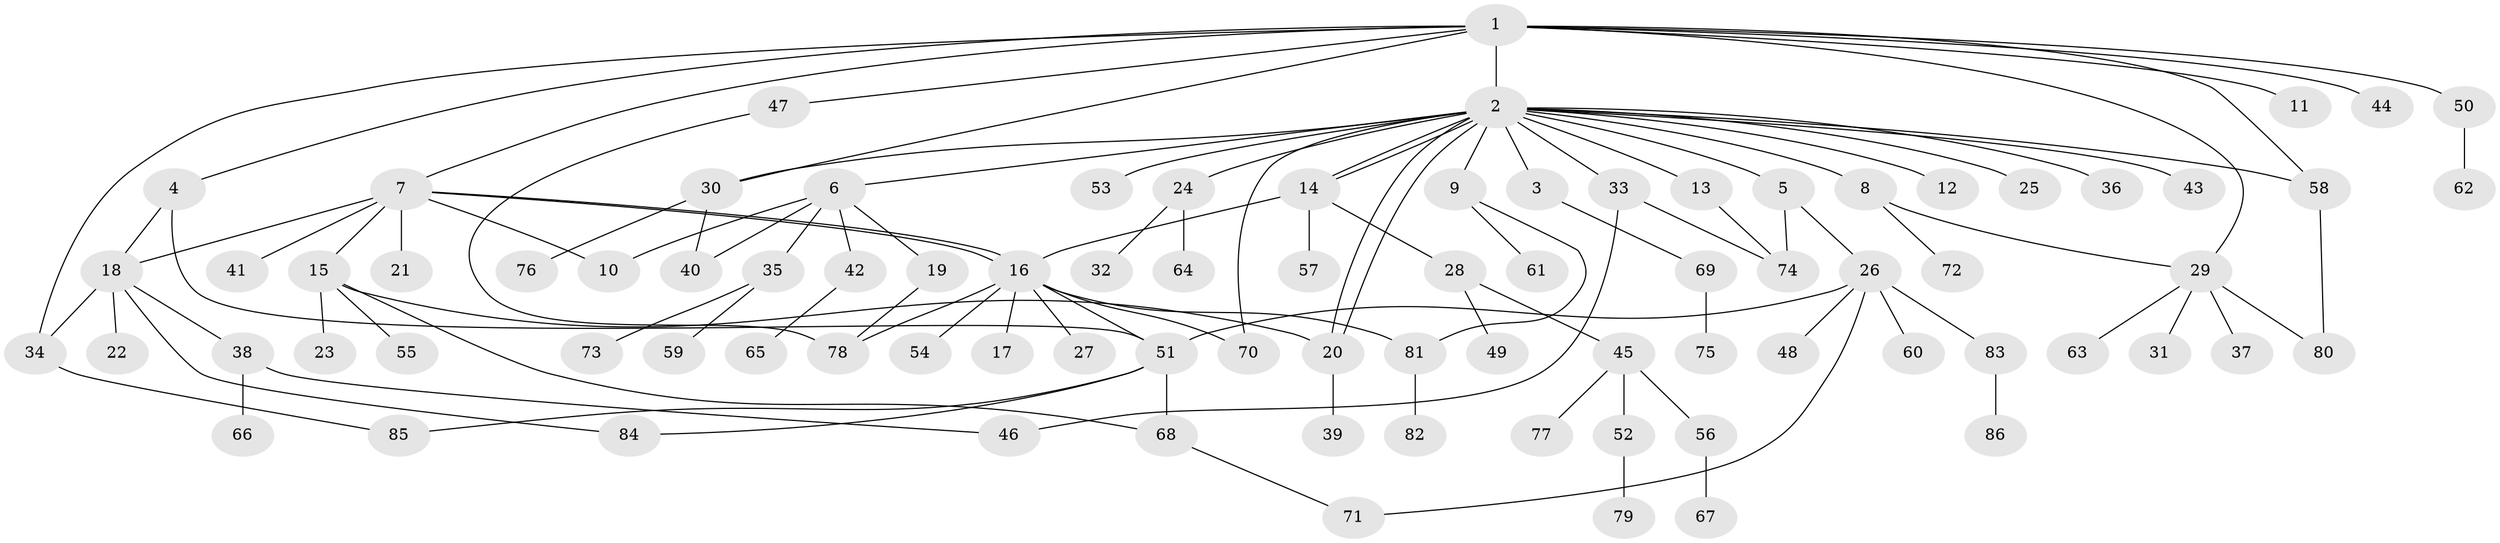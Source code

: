 // Generated by graph-tools (version 1.1) at 2025/11/02/27/25 16:11:12]
// undirected, 86 vertices, 111 edges
graph export_dot {
graph [start="1"]
  node [color=gray90,style=filled];
  1;
  2;
  3;
  4;
  5;
  6;
  7;
  8;
  9;
  10;
  11;
  12;
  13;
  14;
  15;
  16;
  17;
  18;
  19;
  20;
  21;
  22;
  23;
  24;
  25;
  26;
  27;
  28;
  29;
  30;
  31;
  32;
  33;
  34;
  35;
  36;
  37;
  38;
  39;
  40;
  41;
  42;
  43;
  44;
  45;
  46;
  47;
  48;
  49;
  50;
  51;
  52;
  53;
  54;
  55;
  56;
  57;
  58;
  59;
  60;
  61;
  62;
  63;
  64;
  65;
  66;
  67;
  68;
  69;
  70;
  71;
  72;
  73;
  74;
  75;
  76;
  77;
  78;
  79;
  80;
  81;
  82;
  83;
  84;
  85;
  86;
  1 -- 2;
  1 -- 4;
  1 -- 7;
  1 -- 11;
  1 -- 29;
  1 -- 30;
  1 -- 34;
  1 -- 44;
  1 -- 47;
  1 -- 50;
  1 -- 58;
  2 -- 3;
  2 -- 5;
  2 -- 6;
  2 -- 8;
  2 -- 9;
  2 -- 12;
  2 -- 13;
  2 -- 14;
  2 -- 14;
  2 -- 20;
  2 -- 20;
  2 -- 24;
  2 -- 25;
  2 -- 30;
  2 -- 33;
  2 -- 36;
  2 -- 43;
  2 -- 53;
  2 -- 58;
  2 -- 70;
  3 -- 69;
  4 -- 18;
  4 -- 51;
  5 -- 26;
  5 -- 74;
  6 -- 10;
  6 -- 19;
  6 -- 35;
  6 -- 40;
  6 -- 42;
  7 -- 10;
  7 -- 15;
  7 -- 16;
  7 -- 16;
  7 -- 18;
  7 -- 21;
  7 -- 41;
  8 -- 29;
  8 -- 72;
  9 -- 61;
  9 -- 81;
  13 -- 74;
  14 -- 16;
  14 -- 28;
  14 -- 57;
  15 -- 20;
  15 -- 23;
  15 -- 55;
  15 -- 68;
  16 -- 17;
  16 -- 27;
  16 -- 51;
  16 -- 54;
  16 -- 70;
  16 -- 78;
  16 -- 81;
  18 -- 22;
  18 -- 34;
  18 -- 38;
  18 -- 84;
  19 -- 78;
  20 -- 39;
  24 -- 32;
  24 -- 64;
  26 -- 48;
  26 -- 51;
  26 -- 60;
  26 -- 71;
  26 -- 83;
  28 -- 45;
  28 -- 49;
  29 -- 31;
  29 -- 37;
  29 -- 63;
  29 -- 80;
  30 -- 40;
  30 -- 76;
  33 -- 46;
  33 -- 74;
  34 -- 85;
  35 -- 59;
  35 -- 73;
  38 -- 46;
  38 -- 66;
  42 -- 65;
  45 -- 52;
  45 -- 56;
  45 -- 77;
  47 -- 78;
  50 -- 62;
  51 -- 68;
  51 -- 84;
  51 -- 85;
  52 -- 79;
  56 -- 67;
  58 -- 80;
  68 -- 71;
  69 -- 75;
  81 -- 82;
  83 -- 86;
}
